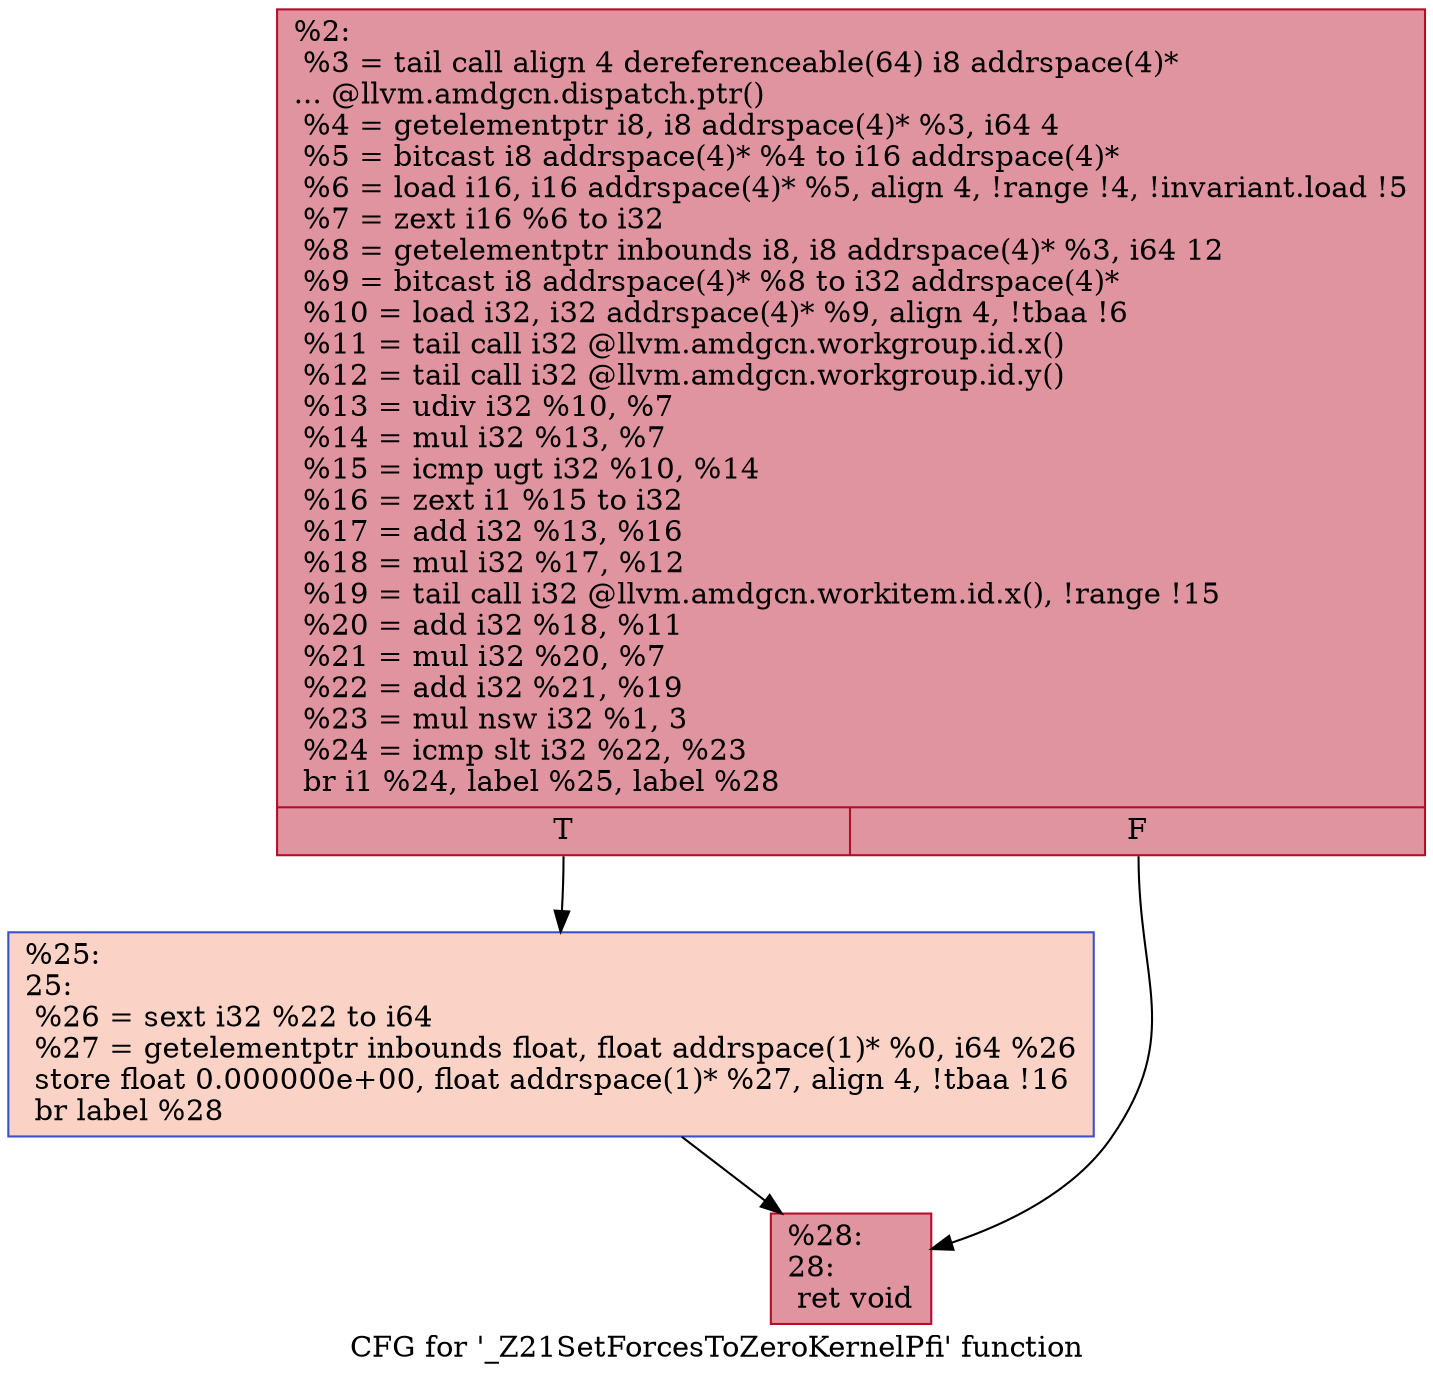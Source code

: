 digraph "CFG for '_Z21SetForcesToZeroKernelPfi' function" {
	label="CFG for '_Z21SetForcesToZeroKernelPfi' function";

	Node0x4c00320 [shape=record,color="#b70d28ff", style=filled, fillcolor="#b70d2870",label="{%2:\l  %3 = tail call align 4 dereferenceable(64) i8 addrspace(4)*\l... @llvm.amdgcn.dispatch.ptr()\l  %4 = getelementptr i8, i8 addrspace(4)* %3, i64 4\l  %5 = bitcast i8 addrspace(4)* %4 to i16 addrspace(4)*\l  %6 = load i16, i16 addrspace(4)* %5, align 4, !range !4, !invariant.load !5\l  %7 = zext i16 %6 to i32\l  %8 = getelementptr inbounds i8, i8 addrspace(4)* %3, i64 12\l  %9 = bitcast i8 addrspace(4)* %8 to i32 addrspace(4)*\l  %10 = load i32, i32 addrspace(4)* %9, align 4, !tbaa !6\l  %11 = tail call i32 @llvm.amdgcn.workgroup.id.x()\l  %12 = tail call i32 @llvm.amdgcn.workgroup.id.y()\l  %13 = udiv i32 %10, %7\l  %14 = mul i32 %13, %7\l  %15 = icmp ugt i32 %10, %14\l  %16 = zext i1 %15 to i32\l  %17 = add i32 %13, %16\l  %18 = mul i32 %17, %12\l  %19 = tail call i32 @llvm.amdgcn.workitem.id.x(), !range !15\l  %20 = add i32 %18, %11\l  %21 = mul i32 %20, %7\l  %22 = add i32 %21, %19\l  %23 = mul nsw i32 %1, 3\l  %24 = icmp slt i32 %22, %23\l  br i1 %24, label %25, label %28\l|{<s0>T|<s1>F}}"];
	Node0x4c00320:s0 -> Node0x4c02c00;
	Node0x4c00320:s1 -> Node0x4c02c90;
	Node0x4c02c00 [shape=record,color="#3d50c3ff", style=filled, fillcolor="#f59c7d70",label="{%25:\l25:                                               \l  %26 = sext i32 %22 to i64\l  %27 = getelementptr inbounds float, float addrspace(1)* %0, i64 %26\l  store float 0.000000e+00, float addrspace(1)* %27, align 4, !tbaa !16\l  br label %28\l}"];
	Node0x4c02c00 -> Node0x4c02c90;
	Node0x4c02c90 [shape=record,color="#b70d28ff", style=filled, fillcolor="#b70d2870",label="{%28:\l28:                                               \l  ret void\l}"];
}
